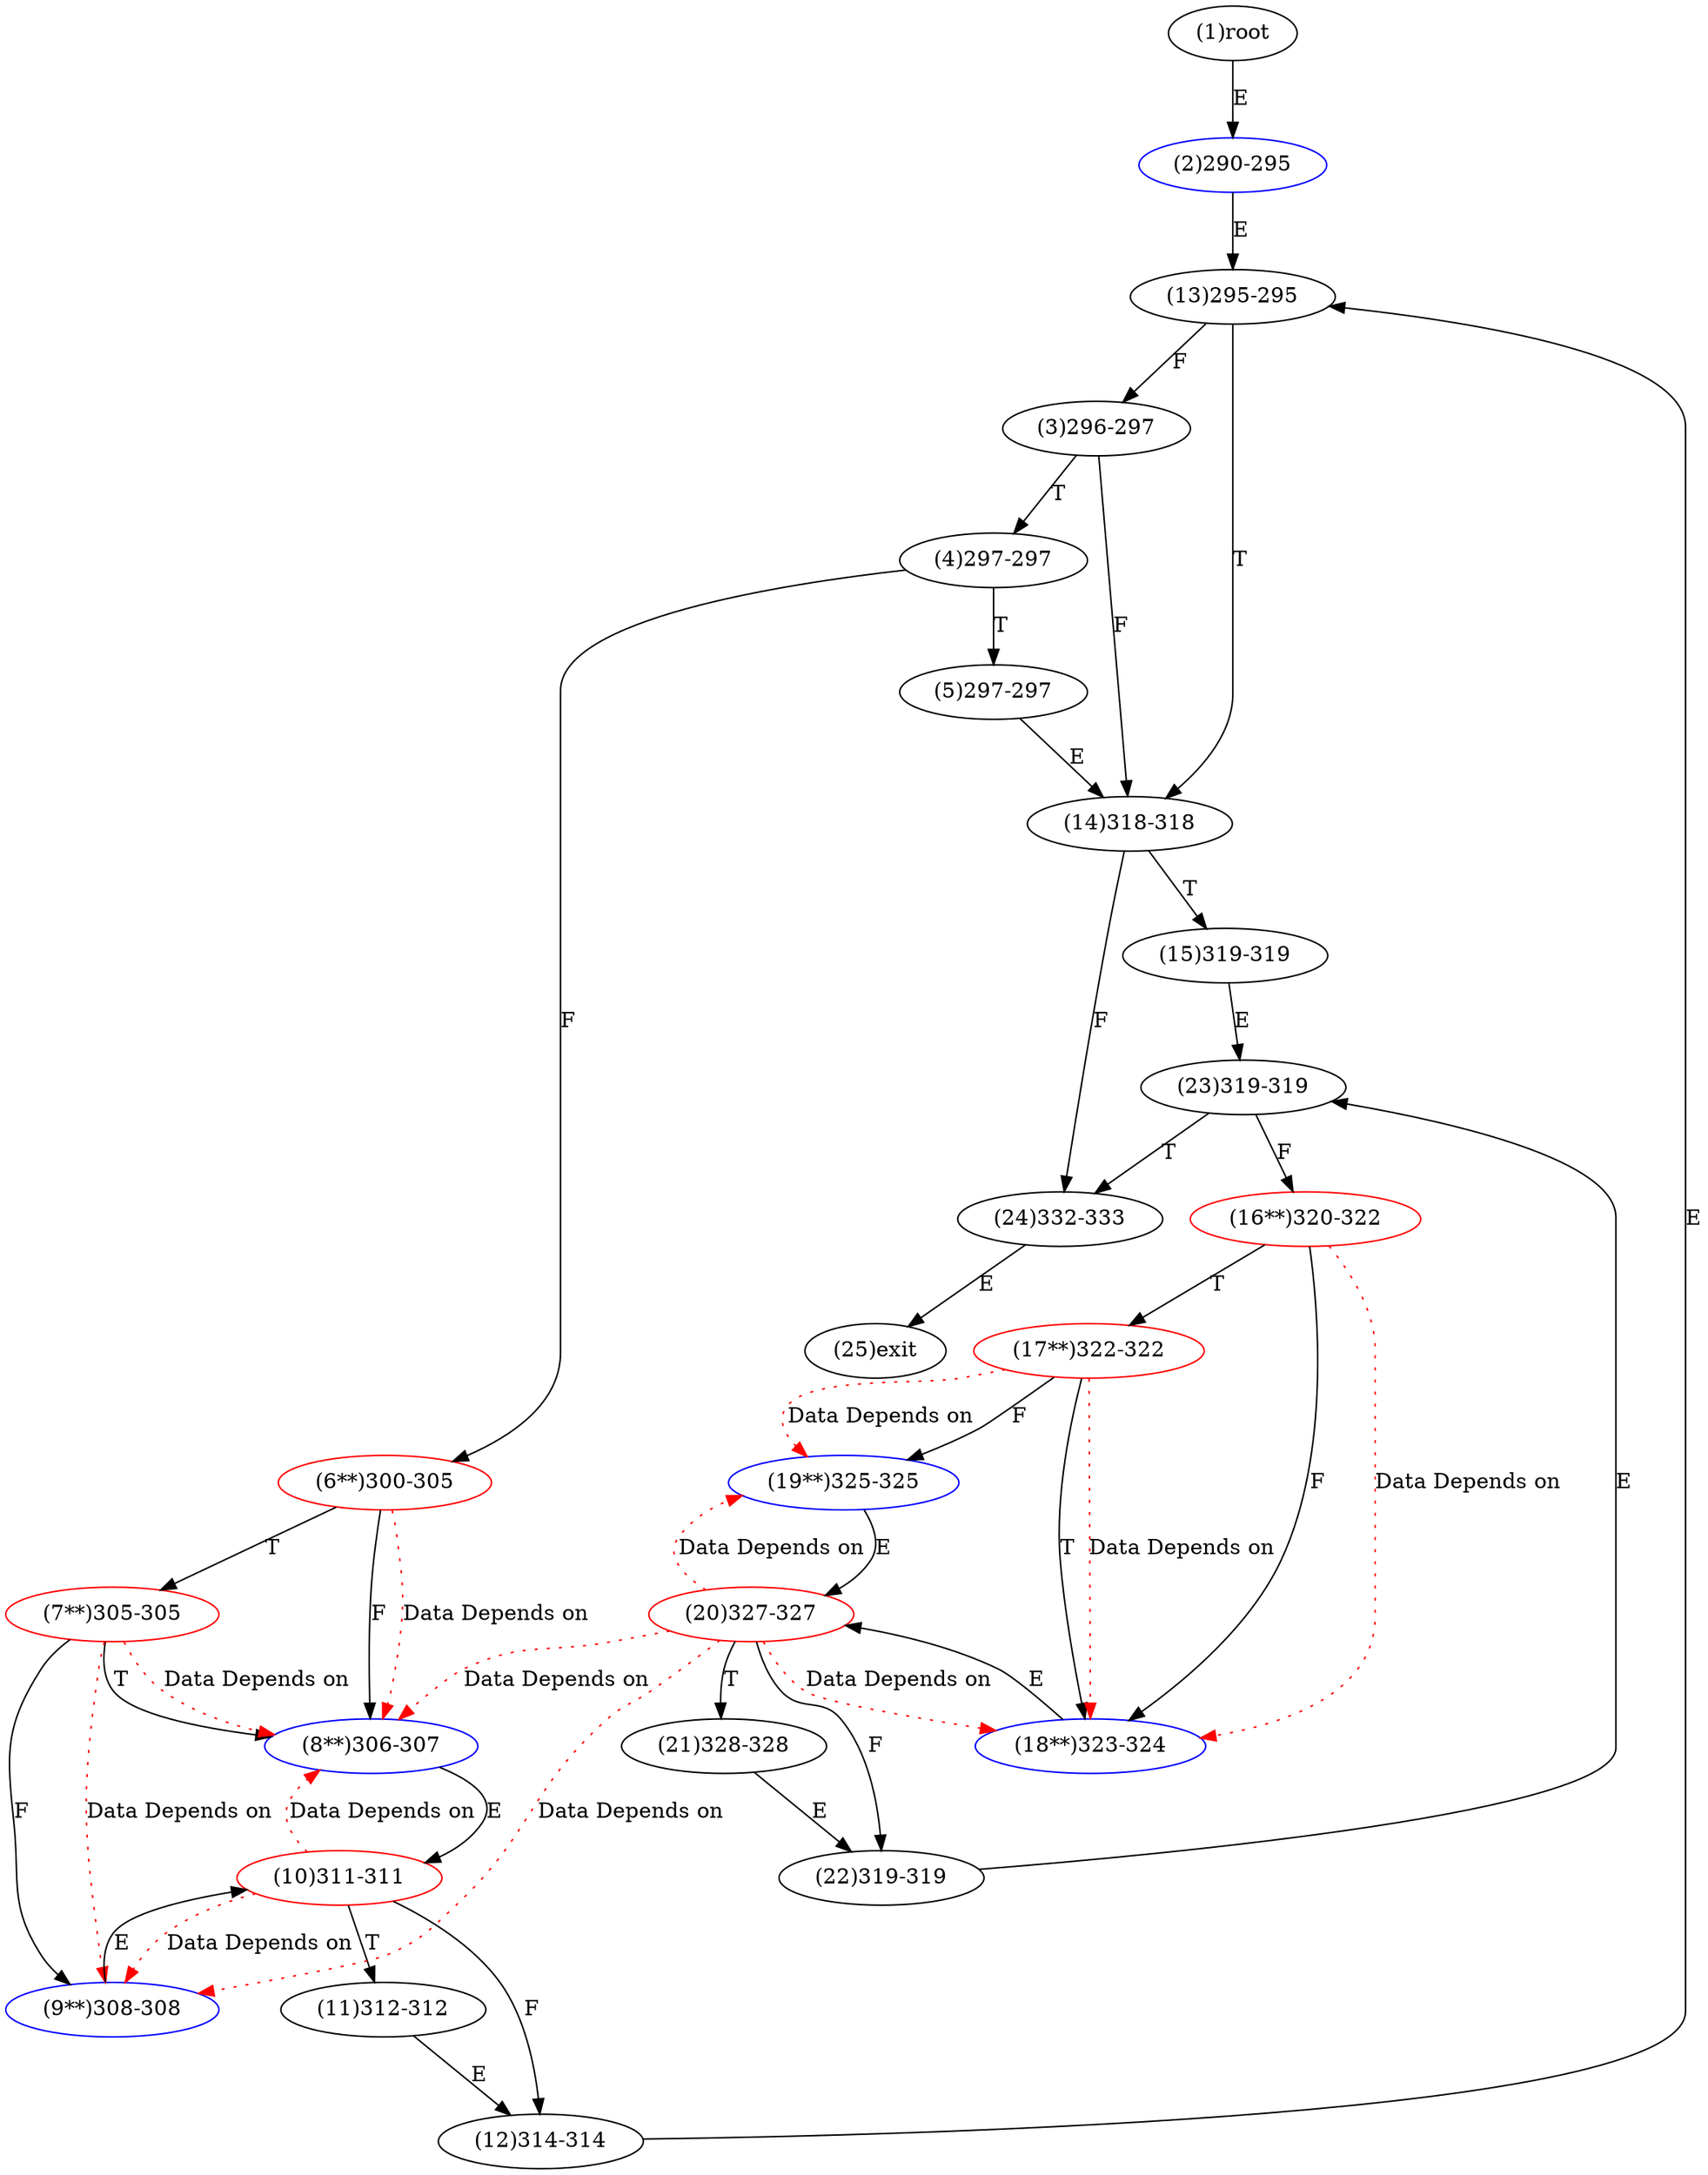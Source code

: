 digraph "" { 
1[ label="(1)root"];
2[ label="(2)290-295",color=blue];
3[ label="(3)296-297"];
4[ label="(4)297-297"];
5[ label="(5)297-297"];
6[ label="(6**)300-305",color=red];
7[ label="(7**)305-305",color=red];
8[ label="(8**)306-307",color=blue];
9[ label="(9**)308-308",color=blue];
10[ label="(10)311-311",color=red];
11[ label="(11)312-312"];
12[ label="(12)314-314"];
13[ label="(13)295-295"];
14[ label="(14)318-318"];
15[ label="(15)319-319"];
17[ label="(17**)322-322",color=red];
16[ label="(16**)320-322",color=red];
19[ label="(19**)325-325",color=blue];
18[ label="(18**)323-324",color=blue];
21[ label="(21)328-328"];
20[ label="(20)327-327",color=red];
23[ label="(23)319-319"];
22[ label="(22)319-319"];
25[ label="(25)exit"];
24[ label="(24)332-333"];
1->2[ label="E"];
2->13[ label="E"];
3->14[ label="F"];
3->4[ label="T"];
4->6[ label="F"];
4->5[ label="T"];
5->14[ label="E"];
6->8[ label="F"];
6->7[ label="T"];
7->9[ label="F"];
7->8[ label="T"];
8->10[ label="E"];
9->10[ label="E"];
10->12[ label="F"];
10->11[ label="T"];
11->12[ label="E"];
12->13[ label="E"];
13->3[ label="F"];
13->14[ label="T"];
14->24[ label="F"];
14->15[ label="T"];
15->23[ label="E"];
16->18[ label="F"];
16->17[ label="T"];
17->19[ label="F"];
17->18[ label="T"];
18->20[ label="E"];
19->20[ label="E"];
20->22[ label="F"];
20->21[ label="T"];
21->22[ label="E"];
22->23[ label="E"];
23->16[ label="F"];
23->24[ label="T"];
24->25[ label="E"];
6->8[ color="red" label="Data Depends on" style = dotted ];
7->9[ color="red" label="Data Depends on" style = dotted ];
7->8[ color="red" label="Data Depends on" style = dotted ];
10->8[ color="red" label="Data Depends on" style = dotted ];
10->9[ color="red" label="Data Depends on" style = dotted ];
17->19[ color="red" label="Data Depends on" style = dotted ];
17->18[ color="red" label="Data Depends on" style = dotted ];
16->18[ color="red" label="Data Depends on" style = dotted ];
20->18[ color="red" label="Data Depends on" style = dotted ];
20->19[ color="red" label="Data Depends on" style = dotted ];
20->9[ color="red" label="Data Depends on" style = dotted ];
20->8[ color="red" label="Data Depends on" style = dotted ];
}